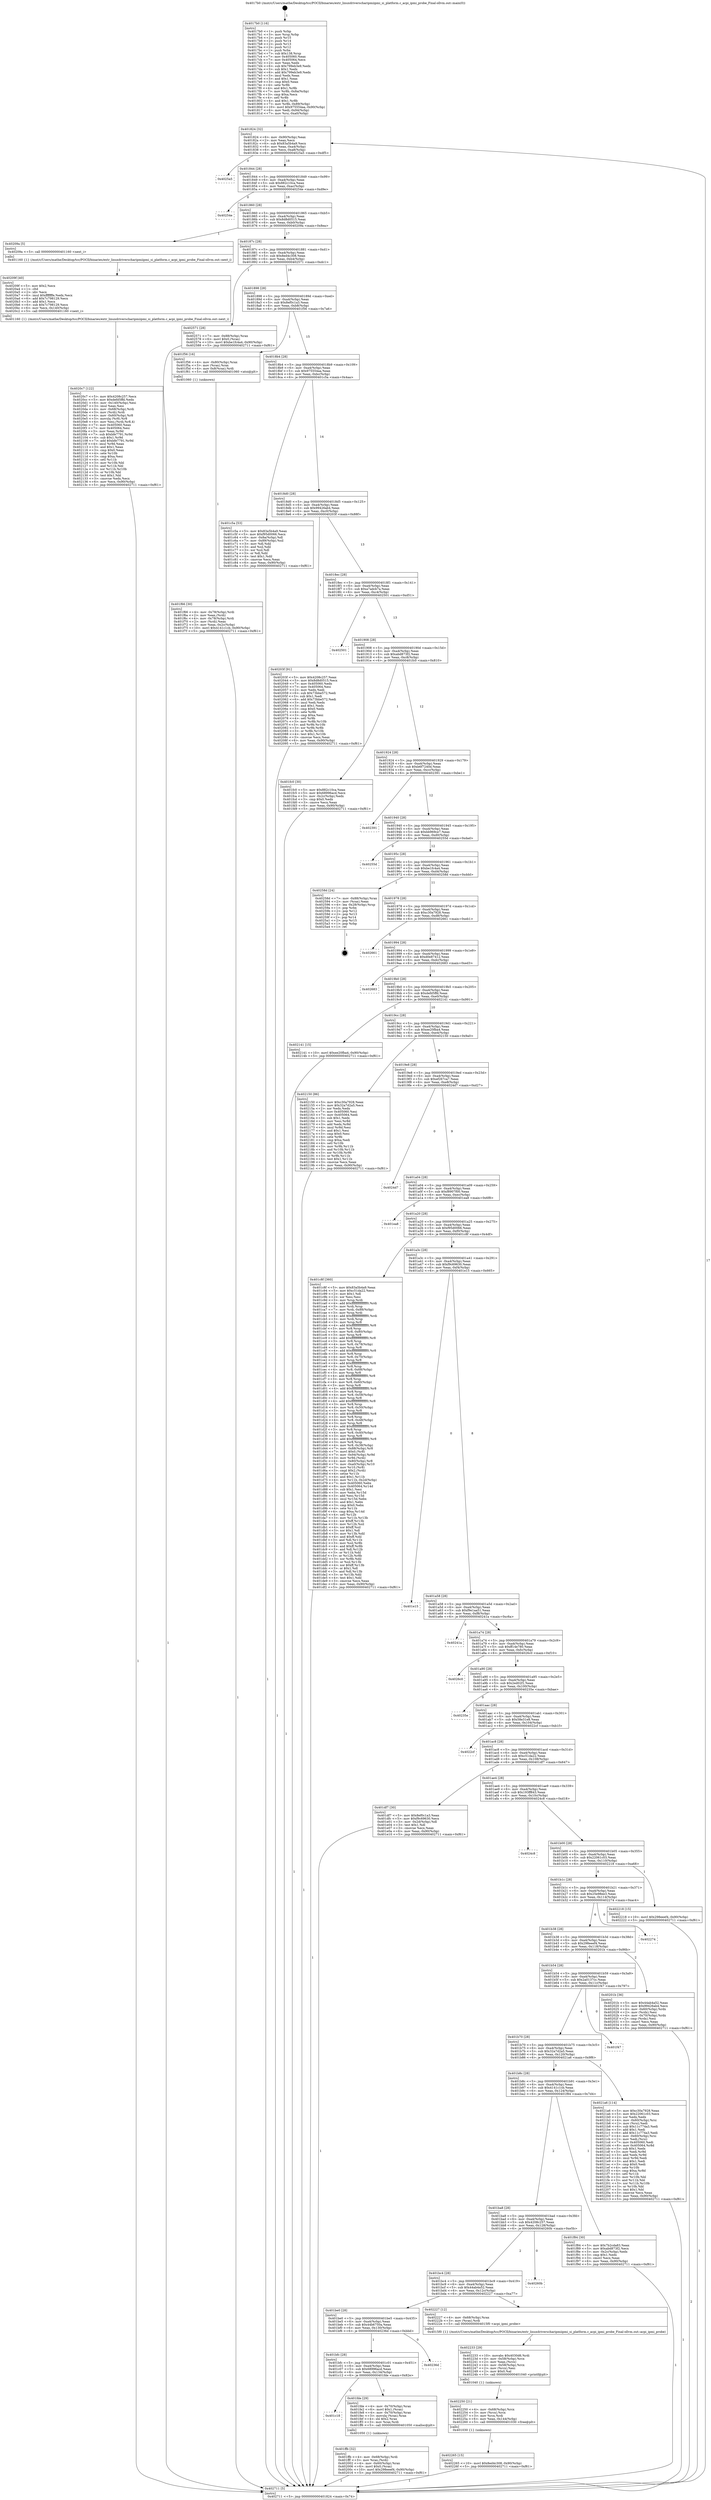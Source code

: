 digraph "0x4017b0" {
  label = "0x4017b0 (/mnt/c/Users/mathe/Desktop/tcc/POCII/binaries/extr_linuxdriverscharipmiipmi_si_platform.c_acpi_ipmi_probe_Final-ollvm.out::main(0))"
  labelloc = "t"
  node[shape=record]

  Entry [label="",width=0.3,height=0.3,shape=circle,fillcolor=black,style=filled]
  "0x401824" [label="{
     0x401824 [32]\l
     | [instrs]\l
     &nbsp;&nbsp;0x401824 \<+6\>: mov -0x90(%rbp),%eax\l
     &nbsp;&nbsp;0x40182a \<+2\>: mov %eax,%ecx\l
     &nbsp;&nbsp;0x40182c \<+6\>: sub $0x83a5b4a9,%ecx\l
     &nbsp;&nbsp;0x401832 \<+6\>: mov %eax,-0xa4(%rbp)\l
     &nbsp;&nbsp;0x401838 \<+6\>: mov %ecx,-0xa8(%rbp)\l
     &nbsp;&nbsp;0x40183e \<+6\>: je 00000000004025a5 \<main+0xdf5\>\l
  }"]
  "0x4025a5" [label="{
     0x4025a5\l
  }", style=dashed]
  "0x401844" [label="{
     0x401844 [28]\l
     | [instrs]\l
     &nbsp;&nbsp;0x401844 \<+5\>: jmp 0000000000401849 \<main+0x99\>\l
     &nbsp;&nbsp;0x401849 \<+6\>: mov -0xa4(%rbp),%eax\l
     &nbsp;&nbsp;0x40184f \<+5\>: sub $0x882c10ca,%eax\l
     &nbsp;&nbsp;0x401854 \<+6\>: mov %eax,-0xac(%rbp)\l
     &nbsp;&nbsp;0x40185a \<+6\>: je 000000000040254e \<main+0xd9e\>\l
  }"]
  Exit [label="",width=0.3,height=0.3,shape=circle,fillcolor=black,style=filled,peripheries=2]
  "0x40254e" [label="{
     0x40254e\l
  }", style=dashed]
  "0x401860" [label="{
     0x401860 [28]\l
     | [instrs]\l
     &nbsp;&nbsp;0x401860 \<+5\>: jmp 0000000000401865 \<main+0xb5\>\l
     &nbsp;&nbsp;0x401865 \<+6\>: mov -0xa4(%rbp),%eax\l
     &nbsp;&nbsp;0x40186b \<+5\>: sub $0x8d8d0515,%eax\l
     &nbsp;&nbsp;0x401870 \<+6\>: mov %eax,-0xb0(%rbp)\l
     &nbsp;&nbsp;0x401876 \<+6\>: je 000000000040209a \<main+0x8ea\>\l
  }"]
  "0x402265" [label="{
     0x402265 [15]\l
     | [instrs]\l
     &nbsp;&nbsp;0x402265 \<+10\>: movl $0x8ed4c308,-0x90(%rbp)\l
     &nbsp;&nbsp;0x40226f \<+5\>: jmp 0000000000402711 \<main+0xf61\>\l
  }"]
  "0x40209a" [label="{
     0x40209a [5]\l
     | [instrs]\l
     &nbsp;&nbsp;0x40209a \<+5\>: call 0000000000401160 \<next_i\>\l
     | [calls]\l
     &nbsp;&nbsp;0x401160 \{1\} (/mnt/c/Users/mathe/Desktop/tcc/POCII/binaries/extr_linuxdriverscharipmiipmi_si_platform.c_acpi_ipmi_probe_Final-ollvm.out::next_i)\l
  }"]
  "0x40187c" [label="{
     0x40187c [28]\l
     | [instrs]\l
     &nbsp;&nbsp;0x40187c \<+5\>: jmp 0000000000401881 \<main+0xd1\>\l
     &nbsp;&nbsp;0x401881 \<+6\>: mov -0xa4(%rbp),%eax\l
     &nbsp;&nbsp;0x401887 \<+5\>: sub $0x8ed4c308,%eax\l
     &nbsp;&nbsp;0x40188c \<+6\>: mov %eax,-0xb4(%rbp)\l
     &nbsp;&nbsp;0x401892 \<+6\>: je 0000000000402571 \<main+0xdc1\>\l
  }"]
  "0x402250" [label="{
     0x402250 [21]\l
     | [instrs]\l
     &nbsp;&nbsp;0x402250 \<+4\>: mov -0x68(%rbp),%rcx\l
     &nbsp;&nbsp;0x402254 \<+3\>: mov (%rcx),%rcx\l
     &nbsp;&nbsp;0x402257 \<+3\>: mov %rcx,%rdi\l
     &nbsp;&nbsp;0x40225a \<+6\>: mov %eax,-0x144(%rbp)\l
     &nbsp;&nbsp;0x402260 \<+5\>: call 0000000000401030 \<free@plt\>\l
     | [calls]\l
     &nbsp;&nbsp;0x401030 \{1\} (unknown)\l
  }"]
  "0x402571" [label="{
     0x402571 [28]\l
     | [instrs]\l
     &nbsp;&nbsp;0x402571 \<+7\>: mov -0x88(%rbp),%rax\l
     &nbsp;&nbsp;0x402578 \<+6\>: movl $0x0,(%rax)\l
     &nbsp;&nbsp;0x40257e \<+10\>: movl $0xbe1fc4a4,-0x90(%rbp)\l
     &nbsp;&nbsp;0x402588 \<+5\>: jmp 0000000000402711 \<main+0xf61\>\l
  }"]
  "0x401898" [label="{
     0x401898 [28]\l
     | [instrs]\l
     &nbsp;&nbsp;0x401898 \<+5\>: jmp 000000000040189d \<main+0xed\>\l
     &nbsp;&nbsp;0x40189d \<+6\>: mov -0xa4(%rbp),%eax\l
     &nbsp;&nbsp;0x4018a3 \<+5\>: sub $0x8ef0c1a3,%eax\l
     &nbsp;&nbsp;0x4018a8 \<+6\>: mov %eax,-0xb8(%rbp)\l
     &nbsp;&nbsp;0x4018ae \<+6\>: je 0000000000401f56 \<main+0x7a6\>\l
  }"]
  "0x402233" [label="{
     0x402233 [29]\l
     | [instrs]\l
     &nbsp;&nbsp;0x402233 \<+10\>: movabs $0x4030d6,%rdi\l
     &nbsp;&nbsp;0x40223d \<+4\>: mov -0x58(%rbp),%rcx\l
     &nbsp;&nbsp;0x402241 \<+2\>: mov %eax,(%rcx)\l
     &nbsp;&nbsp;0x402243 \<+4\>: mov -0x58(%rbp),%rcx\l
     &nbsp;&nbsp;0x402247 \<+2\>: mov (%rcx),%esi\l
     &nbsp;&nbsp;0x402249 \<+2\>: mov $0x0,%al\l
     &nbsp;&nbsp;0x40224b \<+5\>: call 0000000000401040 \<printf@plt\>\l
     | [calls]\l
     &nbsp;&nbsp;0x401040 \{1\} (unknown)\l
  }"]
  "0x401f56" [label="{
     0x401f56 [16]\l
     | [instrs]\l
     &nbsp;&nbsp;0x401f56 \<+4\>: mov -0x80(%rbp),%rax\l
     &nbsp;&nbsp;0x401f5a \<+3\>: mov (%rax),%rax\l
     &nbsp;&nbsp;0x401f5d \<+4\>: mov 0x8(%rax),%rdi\l
     &nbsp;&nbsp;0x401f61 \<+5\>: call 0000000000401060 \<atoi@plt\>\l
     | [calls]\l
     &nbsp;&nbsp;0x401060 \{1\} (unknown)\l
  }"]
  "0x4018b4" [label="{
     0x4018b4 [28]\l
     | [instrs]\l
     &nbsp;&nbsp;0x4018b4 \<+5\>: jmp 00000000004018b9 \<main+0x109\>\l
     &nbsp;&nbsp;0x4018b9 \<+6\>: mov -0xa4(%rbp),%eax\l
     &nbsp;&nbsp;0x4018bf \<+5\>: sub $0x975554aa,%eax\l
     &nbsp;&nbsp;0x4018c4 \<+6\>: mov %eax,-0xbc(%rbp)\l
     &nbsp;&nbsp;0x4018ca \<+6\>: je 0000000000401c5a \<main+0x4aa\>\l
  }"]
  "0x4020c7" [label="{
     0x4020c7 [122]\l
     | [instrs]\l
     &nbsp;&nbsp;0x4020c7 \<+5\>: mov $0x4208c257,%ecx\l
     &nbsp;&nbsp;0x4020cc \<+5\>: mov $0xdefd5ffd,%edx\l
     &nbsp;&nbsp;0x4020d1 \<+6\>: mov -0x140(%rbp),%esi\l
     &nbsp;&nbsp;0x4020d7 \<+3\>: imul %eax,%esi\l
     &nbsp;&nbsp;0x4020da \<+4\>: mov -0x68(%rbp),%rdi\l
     &nbsp;&nbsp;0x4020de \<+3\>: mov (%rdi),%rdi\l
     &nbsp;&nbsp;0x4020e1 \<+4\>: mov -0x60(%rbp),%r8\l
     &nbsp;&nbsp;0x4020e5 \<+3\>: movslq (%r8),%r8\l
     &nbsp;&nbsp;0x4020e8 \<+4\>: mov %esi,(%rdi,%r8,4)\l
     &nbsp;&nbsp;0x4020ec \<+7\>: mov 0x405060,%eax\l
     &nbsp;&nbsp;0x4020f3 \<+7\>: mov 0x405064,%esi\l
     &nbsp;&nbsp;0x4020fa \<+3\>: mov %eax,%r9d\l
     &nbsp;&nbsp;0x4020fd \<+7\>: sub $0xbfe7791,%r9d\l
     &nbsp;&nbsp;0x402104 \<+4\>: sub $0x1,%r9d\l
     &nbsp;&nbsp;0x402108 \<+7\>: add $0xbfe7791,%r9d\l
     &nbsp;&nbsp;0x40210f \<+4\>: imul %r9d,%eax\l
     &nbsp;&nbsp;0x402113 \<+3\>: and $0x1,%eax\l
     &nbsp;&nbsp;0x402116 \<+3\>: cmp $0x0,%eax\l
     &nbsp;&nbsp;0x402119 \<+4\>: sete %r10b\l
     &nbsp;&nbsp;0x40211d \<+3\>: cmp $0xa,%esi\l
     &nbsp;&nbsp;0x402120 \<+4\>: setl %r11b\l
     &nbsp;&nbsp;0x402124 \<+3\>: mov %r10b,%bl\l
     &nbsp;&nbsp;0x402127 \<+3\>: and %r11b,%bl\l
     &nbsp;&nbsp;0x40212a \<+3\>: xor %r11b,%r10b\l
     &nbsp;&nbsp;0x40212d \<+3\>: or %r10b,%bl\l
     &nbsp;&nbsp;0x402130 \<+3\>: test $0x1,%bl\l
     &nbsp;&nbsp;0x402133 \<+3\>: cmovne %edx,%ecx\l
     &nbsp;&nbsp;0x402136 \<+6\>: mov %ecx,-0x90(%rbp)\l
     &nbsp;&nbsp;0x40213c \<+5\>: jmp 0000000000402711 \<main+0xf61\>\l
  }"]
  "0x401c5a" [label="{
     0x401c5a [53]\l
     | [instrs]\l
     &nbsp;&nbsp;0x401c5a \<+5\>: mov $0x83a5b4a9,%eax\l
     &nbsp;&nbsp;0x401c5f \<+5\>: mov $0xf95d0066,%ecx\l
     &nbsp;&nbsp;0x401c64 \<+6\>: mov -0x8a(%rbp),%dl\l
     &nbsp;&nbsp;0x401c6a \<+7\>: mov -0x89(%rbp),%sil\l
     &nbsp;&nbsp;0x401c71 \<+3\>: mov %dl,%dil\l
     &nbsp;&nbsp;0x401c74 \<+3\>: and %sil,%dil\l
     &nbsp;&nbsp;0x401c77 \<+3\>: xor %sil,%dl\l
     &nbsp;&nbsp;0x401c7a \<+3\>: or %dl,%dil\l
     &nbsp;&nbsp;0x401c7d \<+4\>: test $0x1,%dil\l
     &nbsp;&nbsp;0x401c81 \<+3\>: cmovne %ecx,%eax\l
     &nbsp;&nbsp;0x401c84 \<+6\>: mov %eax,-0x90(%rbp)\l
     &nbsp;&nbsp;0x401c8a \<+5\>: jmp 0000000000402711 \<main+0xf61\>\l
  }"]
  "0x4018d0" [label="{
     0x4018d0 [28]\l
     | [instrs]\l
     &nbsp;&nbsp;0x4018d0 \<+5\>: jmp 00000000004018d5 \<main+0x125\>\l
     &nbsp;&nbsp;0x4018d5 \<+6\>: mov -0xa4(%rbp),%eax\l
     &nbsp;&nbsp;0x4018db \<+5\>: sub $0x99426ab4,%eax\l
     &nbsp;&nbsp;0x4018e0 \<+6\>: mov %eax,-0xc0(%rbp)\l
     &nbsp;&nbsp;0x4018e6 \<+6\>: je 000000000040203f \<main+0x88f\>\l
  }"]
  "0x402711" [label="{
     0x402711 [5]\l
     | [instrs]\l
     &nbsp;&nbsp;0x402711 \<+5\>: jmp 0000000000401824 \<main+0x74\>\l
  }"]
  "0x4017b0" [label="{
     0x4017b0 [116]\l
     | [instrs]\l
     &nbsp;&nbsp;0x4017b0 \<+1\>: push %rbp\l
     &nbsp;&nbsp;0x4017b1 \<+3\>: mov %rsp,%rbp\l
     &nbsp;&nbsp;0x4017b4 \<+2\>: push %r15\l
     &nbsp;&nbsp;0x4017b6 \<+2\>: push %r14\l
     &nbsp;&nbsp;0x4017b8 \<+2\>: push %r13\l
     &nbsp;&nbsp;0x4017ba \<+2\>: push %r12\l
     &nbsp;&nbsp;0x4017bc \<+1\>: push %rbx\l
     &nbsp;&nbsp;0x4017bd \<+7\>: sub $0x138,%rsp\l
     &nbsp;&nbsp;0x4017c4 \<+7\>: mov 0x405060,%eax\l
     &nbsp;&nbsp;0x4017cb \<+7\>: mov 0x405064,%ecx\l
     &nbsp;&nbsp;0x4017d2 \<+2\>: mov %eax,%edx\l
     &nbsp;&nbsp;0x4017d4 \<+6\>: sub $0x799eb3e9,%edx\l
     &nbsp;&nbsp;0x4017da \<+3\>: sub $0x1,%edx\l
     &nbsp;&nbsp;0x4017dd \<+6\>: add $0x799eb3e9,%edx\l
     &nbsp;&nbsp;0x4017e3 \<+3\>: imul %edx,%eax\l
     &nbsp;&nbsp;0x4017e6 \<+3\>: and $0x1,%eax\l
     &nbsp;&nbsp;0x4017e9 \<+3\>: cmp $0x0,%eax\l
     &nbsp;&nbsp;0x4017ec \<+4\>: sete %r8b\l
     &nbsp;&nbsp;0x4017f0 \<+4\>: and $0x1,%r8b\l
     &nbsp;&nbsp;0x4017f4 \<+7\>: mov %r8b,-0x8a(%rbp)\l
     &nbsp;&nbsp;0x4017fb \<+3\>: cmp $0xa,%ecx\l
     &nbsp;&nbsp;0x4017fe \<+4\>: setl %r8b\l
     &nbsp;&nbsp;0x401802 \<+4\>: and $0x1,%r8b\l
     &nbsp;&nbsp;0x401806 \<+7\>: mov %r8b,-0x89(%rbp)\l
     &nbsp;&nbsp;0x40180d \<+10\>: movl $0x975554aa,-0x90(%rbp)\l
     &nbsp;&nbsp;0x401817 \<+6\>: mov %edi,-0x94(%rbp)\l
     &nbsp;&nbsp;0x40181d \<+7\>: mov %rsi,-0xa0(%rbp)\l
  }"]
  "0x40209f" [label="{
     0x40209f [40]\l
     | [instrs]\l
     &nbsp;&nbsp;0x40209f \<+5\>: mov $0x2,%ecx\l
     &nbsp;&nbsp;0x4020a4 \<+1\>: cltd\l
     &nbsp;&nbsp;0x4020a5 \<+2\>: idiv %ecx\l
     &nbsp;&nbsp;0x4020a7 \<+6\>: imul $0xfffffffe,%edx,%ecx\l
     &nbsp;&nbsp;0x4020ad \<+6\>: add $0x7c798129,%ecx\l
     &nbsp;&nbsp;0x4020b3 \<+3\>: add $0x1,%ecx\l
     &nbsp;&nbsp;0x4020b6 \<+6\>: sub $0x7c798129,%ecx\l
     &nbsp;&nbsp;0x4020bc \<+6\>: mov %ecx,-0x140(%rbp)\l
     &nbsp;&nbsp;0x4020c2 \<+5\>: call 0000000000401160 \<next_i\>\l
     | [calls]\l
     &nbsp;&nbsp;0x401160 \{1\} (/mnt/c/Users/mathe/Desktop/tcc/POCII/binaries/extr_linuxdriverscharipmiipmi_si_platform.c_acpi_ipmi_probe_Final-ollvm.out::next_i)\l
  }"]
  "0x40203f" [label="{
     0x40203f [91]\l
     | [instrs]\l
     &nbsp;&nbsp;0x40203f \<+5\>: mov $0x4208c257,%eax\l
     &nbsp;&nbsp;0x402044 \<+5\>: mov $0x8d8d0515,%ecx\l
     &nbsp;&nbsp;0x402049 \<+7\>: mov 0x405060,%edx\l
     &nbsp;&nbsp;0x402050 \<+7\>: mov 0x405064,%esi\l
     &nbsp;&nbsp;0x402057 \<+2\>: mov %edx,%edi\l
     &nbsp;&nbsp;0x402059 \<+6\>: sub $0x73bbe572,%edi\l
     &nbsp;&nbsp;0x40205f \<+3\>: sub $0x1,%edi\l
     &nbsp;&nbsp;0x402062 \<+6\>: add $0x73bbe572,%edi\l
     &nbsp;&nbsp;0x402068 \<+3\>: imul %edi,%edx\l
     &nbsp;&nbsp;0x40206b \<+3\>: and $0x1,%edx\l
     &nbsp;&nbsp;0x40206e \<+3\>: cmp $0x0,%edx\l
     &nbsp;&nbsp;0x402071 \<+4\>: sete %r8b\l
     &nbsp;&nbsp;0x402075 \<+3\>: cmp $0xa,%esi\l
     &nbsp;&nbsp;0x402078 \<+4\>: setl %r9b\l
     &nbsp;&nbsp;0x40207c \<+3\>: mov %r8b,%r10b\l
     &nbsp;&nbsp;0x40207f \<+3\>: and %r9b,%r10b\l
     &nbsp;&nbsp;0x402082 \<+3\>: xor %r9b,%r8b\l
     &nbsp;&nbsp;0x402085 \<+3\>: or %r8b,%r10b\l
     &nbsp;&nbsp;0x402088 \<+4\>: test $0x1,%r10b\l
     &nbsp;&nbsp;0x40208c \<+3\>: cmovne %ecx,%eax\l
     &nbsp;&nbsp;0x40208f \<+6\>: mov %eax,-0x90(%rbp)\l
     &nbsp;&nbsp;0x402095 \<+5\>: jmp 0000000000402711 \<main+0xf61\>\l
  }"]
  "0x4018ec" [label="{
     0x4018ec [28]\l
     | [instrs]\l
     &nbsp;&nbsp;0x4018ec \<+5\>: jmp 00000000004018f1 \<main+0x141\>\l
     &nbsp;&nbsp;0x4018f1 \<+6\>: mov -0xa4(%rbp),%eax\l
     &nbsp;&nbsp;0x4018f7 \<+5\>: sub $0xa7adcb7a,%eax\l
     &nbsp;&nbsp;0x4018fc \<+6\>: mov %eax,-0xc4(%rbp)\l
     &nbsp;&nbsp;0x401902 \<+6\>: je 0000000000402501 \<main+0xd51\>\l
  }"]
  "0x401ffb" [label="{
     0x401ffb [32]\l
     | [instrs]\l
     &nbsp;&nbsp;0x401ffb \<+4\>: mov -0x68(%rbp),%rdi\l
     &nbsp;&nbsp;0x401fff \<+3\>: mov %rax,(%rdi)\l
     &nbsp;&nbsp;0x402002 \<+4\>: mov -0x60(%rbp),%rax\l
     &nbsp;&nbsp;0x402006 \<+6\>: movl $0x0,(%rax)\l
     &nbsp;&nbsp;0x40200c \<+10\>: movl $0x298eeef4,-0x90(%rbp)\l
     &nbsp;&nbsp;0x402016 \<+5\>: jmp 0000000000402711 \<main+0xf61\>\l
  }"]
  "0x402501" [label="{
     0x402501\l
  }", style=dashed]
  "0x401908" [label="{
     0x401908 [28]\l
     | [instrs]\l
     &nbsp;&nbsp;0x401908 \<+5\>: jmp 000000000040190d \<main+0x15d\>\l
     &nbsp;&nbsp;0x40190d \<+6\>: mov -0xa4(%rbp),%eax\l
     &nbsp;&nbsp;0x401913 \<+5\>: sub $0xabd873f2,%eax\l
     &nbsp;&nbsp;0x401918 \<+6\>: mov %eax,-0xc8(%rbp)\l
     &nbsp;&nbsp;0x40191e \<+6\>: je 0000000000401fc0 \<main+0x810\>\l
  }"]
  "0x401c18" [label="{
     0x401c18\l
  }", style=dashed]
  "0x401fc0" [label="{
     0x401fc0 [30]\l
     | [instrs]\l
     &nbsp;&nbsp;0x401fc0 \<+5\>: mov $0x882c10ca,%eax\l
     &nbsp;&nbsp;0x401fc5 \<+5\>: mov $0x68996acd,%ecx\l
     &nbsp;&nbsp;0x401fca \<+3\>: mov -0x2c(%rbp),%edx\l
     &nbsp;&nbsp;0x401fcd \<+3\>: cmp $0x0,%edx\l
     &nbsp;&nbsp;0x401fd0 \<+3\>: cmove %ecx,%eax\l
     &nbsp;&nbsp;0x401fd3 \<+6\>: mov %eax,-0x90(%rbp)\l
     &nbsp;&nbsp;0x401fd9 \<+5\>: jmp 0000000000402711 \<main+0xf61\>\l
  }"]
  "0x401924" [label="{
     0x401924 [28]\l
     | [instrs]\l
     &nbsp;&nbsp;0x401924 \<+5\>: jmp 0000000000401929 \<main+0x179\>\l
     &nbsp;&nbsp;0x401929 \<+6\>: mov -0xa4(%rbp),%eax\l
     &nbsp;&nbsp;0x40192f \<+5\>: sub $0xb6f7240d,%eax\l
     &nbsp;&nbsp;0x401934 \<+6\>: mov %eax,-0xcc(%rbp)\l
     &nbsp;&nbsp;0x40193a \<+6\>: je 0000000000402391 \<main+0xbe1\>\l
  }"]
  "0x401fde" [label="{
     0x401fde [29]\l
     | [instrs]\l
     &nbsp;&nbsp;0x401fde \<+4\>: mov -0x70(%rbp),%rax\l
     &nbsp;&nbsp;0x401fe2 \<+6\>: movl $0x1,(%rax)\l
     &nbsp;&nbsp;0x401fe8 \<+4\>: mov -0x70(%rbp),%rax\l
     &nbsp;&nbsp;0x401fec \<+3\>: movslq (%rax),%rax\l
     &nbsp;&nbsp;0x401fef \<+4\>: shl $0x2,%rax\l
     &nbsp;&nbsp;0x401ff3 \<+3\>: mov %rax,%rdi\l
     &nbsp;&nbsp;0x401ff6 \<+5\>: call 0000000000401050 \<malloc@plt\>\l
     | [calls]\l
     &nbsp;&nbsp;0x401050 \{1\} (unknown)\l
  }"]
  "0x402391" [label="{
     0x402391\l
  }", style=dashed]
  "0x401940" [label="{
     0x401940 [28]\l
     | [instrs]\l
     &nbsp;&nbsp;0x401940 \<+5\>: jmp 0000000000401945 \<main+0x195\>\l
     &nbsp;&nbsp;0x401945 \<+6\>: mov -0xa4(%rbp),%eax\l
     &nbsp;&nbsp;0x40194b \<+5\>: sub $0xbb969ce7,%eax\l
     &nbsp;&nbsp;0x401950 \<+6\>: mov %eax,-0xd0(%rbp)\l
     &nbsp;&nbsp;0x401956 \<+6\>: je 000000000040255d \<main+0xdad\>\l
  }"]
  "0x401bfc" [label="{
     0x401bfc [28]\l
     | [instrs]\l
     &nbsp;&nbsp;0x401bfc \<+5\>: jmp 0000000000401c01 \<main+0x451\>\l
     &nbsp;&nbsp;0x401c01 \<+6\>: mov -0xa4(%rbp),%eax\l
     &nbsp;&nbsp;0x401c07 \<+5\>: sub $0x68996acd,%eax\l
     &nbsp;&nbsp;0x401c0c \<+6\>: mov %eax,-0x134(%rbp)\l
     &nbsp;&nbsp;0x401c12 \<+6\>: je 0000000000401fde \<main+0x82e\>\l
  }"]
  "0x40255d" [label="{
     0x40255d\l
  }", style=dashed]
  "0x40195c" [label="{
     0x40195c [28]\l
     | [instrs]\l
     &nbsp;&nbsp;0x40195c \<+5\>: jmp 0000000000401961 \<main+0x1b1\>\l
     &nbsp;&nbsp;0x401961 \<+6\>: mov -0xa4(%rbp),%eax\l
     &nbsp;&nbsp;0x401967 \<+5\>: sub $0xbe1fc4a4,%eax\l
     &nbsp;&nbsp;0x40196c \<+6\>: mov %eax,-0xd4(%rbp)\l
     &nbsp;&nbsp;0x401972 \<+6\>: je 000000000040258d \<main+0xddd\>\l
  }"]
  "0x40236d" [label="{
     0x40236d\l
  }", style=dashed]
  "0x40258d" [label="{
     0x40258d [24]\l
     | [instrs]\l
     &nbsp;&nbsp;0x40258d \<+7\>: mov -0x88(%rbp),%rax\l
     &nbsp;&nbsp;0x402594 \<+2\>: mov (%rax),%eax\l
     &nbsp;&nbsp;0x402596 \<+4\>: lea -0x28(%rbp),%rsp\l
     &nbsp;&nbsp;0x40259a \<+1\>: pop %rbx\l
     &nbsp;&nbsp;0x40259b \<+2\>: pop %r12\l
     &nbsp;&nbsp;0x40259d \<+2\>: pop %r13\l
     &nbsp;&nbsp;0x40259f \<+2\>: pop %r14\l
     &nbsp;&nbsp;0x4025a1 \<+2\>: pop %r15\l
     &nbsp;&nbsp;0x4025a3 \<+1\>: pop %rbp\l
     &nbsp;&nbsp;0x4025a4 \<+1\>: ret\l
  }"]
  "0x401978" [label="{
     0x401978 [28]\l
     | [instrs]\l
     &nbsp;&nbsp;0x401978 \<+5\>: jmp 000000000040197d \<main+0x1cd\>\l
     &nbsp;&nbsp;0x40197d \<+6\>: mov -0xa4(%rbp),%eax\l
     &nbsp;&nbsp;0x401983 \<+5\>: sub $0xc30a7928,%eax\l
     &nbsp;&nbsp;0x401988 \<+6\>: mov %eax,-0xd8(%rbp)\l
     &nbsp;&nbsp;0x40198e \<+6\>: je 0000000000402661 \<main+0xeb1\>\l
  }"]
  "0x401be0" [label="{
     0x401be0 [28]\l
     | [instrs]\l
     &nbsp;&nbsp;0x401be0 \<+5\>: jmp 0000000000401be5 \<main+0x435\>\l
     &nbsp;&nbsp;0x401be5 \<+6\>: mov -0xa4(%rbp),%eax\l
     &nbsp;&nbsp;0x401beb \<+5\>: sub $0x44b6750a,%eax\l
     &nbsp;&nbsp;0x401bf0 \<+6\>: mov %eax,-0x130(%rbp)\l
     &nbsp;&nbsp;0x401bf6 \<+6\>: je 000000000040236d \<main+0xbbd\>\l
  }"]
  "0x402661" [label="{
     0x402661\l
  }", style=dashed]
  "0x401994" [label="{
     0x401994 [28]\l
     | [instrs]\l
     &nbsp;&nbsp;0x401994 \<+5\>: jmp 0000000000401999 \<main+0x1e9\>\l
     &nbsp;&nbsp;0x401999 \<+6\>: mov -0xa4(%rbp),%eax\l
     &nbsp;&nbsp;0x40199f \<+5\>: sub $0xd0e87412,%eax\l
     &nbsp;&nbsp;0x4019a4 \<+6\>: mov %eax,-0xdc(%rbp)\l
     &nbsp;&nbsp;0x4019aa \<+6\>: je 0000000000402683 \<main+0xed3\>\l
  }"]
  "0x402227" [label="{
     0x402227 [12]\l
     | [instrs]\l
     &nbsp;&nbsp;0x402227 \<+4\>: mov -0x68(%rbp),%rax\l
     &nbsp;&nbsp;0x40222b \<+3\>: mov (%rax),%rdi\l
     &nbsp;&nbsp;0x40222e \<+5\>: call 00000000004015f0 \<acpi_ipmi_probe\>\l
     | [calls]\l
     &nbsp;&nbsp;0x4015f0 \{1\} (/mnt/c/Users/mathe/Desktop/tcc/POCII/binaries/extr_linuxdriverscharipmiipmi_si_platform.c_acpi_ipmi_probe_Final-ollvm.out::acpi_ipmi_probe)\l
  }"]
  "0x402683" [label="{
     0x402683\l
  }", style=dashed]
  "0x4019b0" [label="{
     0x4019b0 [28]\l
     | [instrs]\l
     &nbsp;&nbsp;0x4019b0 \<+5\>: jmp 00000000004019b5 \<main+0x205\>\l
     &nbsp;&nbsp;0x4019b5 \<+6\>: mov -0xa4(%rbp),%eax\l
     &nbsp;&nbsp;0x4019bb \<+5\>: sub $0xdefd5ffd,%eax\l
     &nbsp;&nbsp;0x4019c0 \<+6\>: mov %eax,-0xe0(%rbp)\l
     &nbsp;&nbsp;0x4019c6 \<+6\>: je 0000000000402141 \<main+0x991\>\l
  }"]
  "0x401bc4" [label="{
     0x401bc4 [28]\l
     | [instrs]\l
     &nbsp;&nbsp;0x401bc4 \<+5\>: jmp 0000000000401bc9 \<main+0x419\>\l
     &nbsp;&nbsp;0x401bc9 \<+6\>: mov -0xa4(%rbp),%eax\l
     &nbsp;&nbsp;0x401bcf \<+5\>: sub $0x44ab4a52,%eax\l
     &nbsp;&nbsp;0x401bd4 \<+6\>: mov %eax,-0x12c(%rbp)\l
     &nbsp;&nbsp;0x401bda \<+6\>: je 0000000000402227 \<main+0xa77\>\l
  }"]
  "0x402141" [label="{
     0x402141 [15]\l
     | [instrs]\l
     &nbsp;&nbsp;0x402141 \<+10\>: movl $0xee20fba4,-0x90(%rbp)\l
     &nbsp;&nbsp;0x40214b \<+5\>: jmp 0000000000402711 \<main+0xf61\>\l
  }"]
  "0x4019cc" [label="{
     0x4019cc [28]\l
     | [instrs]\l
     &nbsp;&nbsp;0x4019cc \<+5\>: jmp 00000000004019d1 \<main+0x221\>\l
     &nbsp;&nbsp;0x4019d1 \<+6\>: mov -0xa4(%rbp),%eax\l
     &nbsp;&nbsp;0x4019d7 \<+5\>: sub $0xee20fba4,%eax\l
     &nbsp;&nbsp;0x4019dc \<+6\>: mov %eax,-0xe4(%rbp)\l
     &nbsp;&nbsp;0x4019e2 \<+6\>: je 0000000000402150 \<main+0x9a0\>\l
  }"]
  "0x40260b" [label="{
     0x40260b\l
  }", style=dashed]
  "0x402150" [label="{
     0x402150 [86]\l
     | [instrs]\l
     &nbsp;&nbsp;0x402150 \<+5\>: mov $0xc30a7928,%eax\l
     &nbsp;&nbsp;0x402155 \<+5\>: mov $0x32a7d2a5,%ecx\l
     &nbsp;&nbsp;0x40215a \<+2\>: xor %edx,%edx\l
     &nbsp;&nbsp;0x40215c \<+7\>: mov 0x405060,%esi\l
     &nbsp;&nbsp;0x402163 \<+7\>: mov 0x405064,%edi\l
     &nbsp;&nbsp;0x40216a \<+3\>: sub $0x1,%edx\l
     &nbsp;&nbsp;0x40216d \<+3\>: mov %esi,%r8d\l
     &nbsp;&nbsp;0x402170 \<+3\>: add %edx,%r8d\l
     &nbsp;&nbsp;0x402173 \<+4\>: imul %r8d,%esi\l
     &nbsp;&nbsp;0x402177 \<+3\>: and $0x1,%esi\l
     &nbsp;&nbsp;0x40217a \<+3\>: cmp $0x0,%esi\l
     &nbsp;&nbsp;0x40217d \<+4\>: sete %r9b\l
     &nbsp;&nbsp;0x402181 \<+3\>: cmp $0xa,%edi\l
     &nbsp;&nbsp;0x402184 \<+4\>: setl %r10b\l
     &nbsp;&nbsp;0x402188 \<+3\>: mov %r9b,%r11b\l
     &nbsp;&nbsp;0x40218b \<+3\>: and %r10b,%r11b\l
     &nbsp;&nbsp;0x40218e \<+3\>: xor %r10b,%r9b\l
     &nbsp;&nbsp;0x402191 \<+3\>: or %r9b,%r11b\l
     &nbsp;&nbsp;0x402194 \<+4\>: test $0x1,%r11b\l
     &nbsp;&nbsp;0x402198 \<+3\>: cmovne %ecx,%eax\l
     &nbsp;&nbsp;0x40219b \<+6\>: mov %eax,-0x90(%rbp)\l
     &nbsp;&nbsp;0x4021a1 \<+5\>: jmp 0000000000402711 \<main+0xf61\>\l
  }"]
  "0x4019e8" [label="{
     0x4019e8 [28]\l
     | [instrs]\l
     &nbsp;&nbsp;0x4019e8 \<+5\>: jmp 00000000004019ed \<main+0x23d\>\l
     &nbsp;&nbsp;0x4019ed \<+6\>: mov -0xa4(%rbp),%eax\l
     &nbsp;&nbsp;0x4019f3 \<+5\>: sub $0xef267ca7,%eax\l
     &nbsp;&nbsp;0x4019f8 \<+6\>: mov %eax,-0xe8(%rbp)\l
     &nbsp;&nbsp;0x4019fe \<+6\>: je 00000000004024d7 \<main+0xd27\>\l
  }"]
  "0x401ba8" [label="{
     0x401ba8 [28]\l
     | [instrs]\l
     &nbsp;&nbsp;0x401ba8 \<+5\>: jmp 0000000000401bad \<main+0x3fd\>\l
     &nbsp;&nbsp;0x401bad \<+6\>: mov -0xa4(%rbp),%eax\l
     &nbsp;&nbsp;0x401bb3 \<+5\>: sub $0x4208c257,%eax\l
     &nbsp;&nbsp;0x401bb8 \<+6\>: mov %eax,-0x128(%rbp)\l
     &nbsp;&nbsp;0x401bbe \<+6\>: je 000000000040260b \<main+0xe5b\>\l
  }"]
  "0x4024d7" [label="{
     0x4024d7\l
  }", style=dashed]
  "0x401a04" [label="{
     0x401a04 [28]\l
     | [instrs]\l
     &nbsp;&nbsp;0x401a04 \<+5\>: jmp 0000000000401a09 \<main+0x259\>\l
     &nbsp;&nbsp;0x401a09 \<+6\>: mov -0xa4(%rbp),%eax\l
     &nbsp;&nbsp;0x401a0f \<+5\>: sub $0xf8907f00,%eax\l
     &nbsp;&nbsp;0x401a14 \<+6\>: mov %eax,-0xec(%rbp)\l
     &nbsp;&nbsp;0x401a1a \<+6\>: je 0000000000401ea8 \<main+0x6f8\>\l
  }"]
  "0x401f84" [label="{
     0x401f84 [30]\l
     | [instrs]\l
     &nbsp;&nbsp;0x401f84 \<+5\>: mov $0x7b2cda83,%eax\l
     &nbsp;&nbsp;0x401f89 \<+5\>: mov $0xabd873f2,%ecx\l
     &nbsp;&nbsp;0x401f8e \<+3\>: mov -0x2c(%rbp),%edx\l
     &nbsp;&nbsp;0x401f91 \<+3\>: cmp $0x1,%edx\l
     &nbsp;&nbsp;0x401f94 \<+3\>: cmovl %ecx,%eax\l
     &nbsp;&nbsp;0x401f97 \<+6\>: mov %eax,-0x90(%rbp)\l
     &nbsp;&nbsp;0x401f9d \<+5\>: jmp 0000000000402711 \<main+0xf61\>\l
  }"]
  "0x401ea8" [label="{
     0x401ea8\l
  }", style=dashed]
  "0x401a20" [label="{
     0x401a20 [28]\l
     | [instrs]\l
     &nbsp;&nbsp;0x401a20 \<+5\>: jmp 0000000000401a25 \<main+0x275\>\l
     &nbsp;&nbsp;0x401a25 \<+6\>: mov -0xa4(%rbp),%eax\l
     &nbsp;&nbsp;0x401a2b \<+5\>: sub $0xf95d0066,%eax\l
     &nbsp;&nbsp;0x401a30 \<+6\>: mov %eax,-0xf0(%rbp)\l
     &nbsp;&nbsp;0x401a36 \<+6\>: je 0000000000401c8f \<main+0x4df\>\l
  }"]
  "0x401b8c" [label="{
     0x401b8c [28]\l
     | [instrs]\l
     &nbsp;&nbsp;0x401b8c \<+5\>: jmp 0000000000401b91 \<main+0x3e1\>\l
     &nbsp;&nbsp;0x401b91 \<+6\>: mov -0xa4(%rbp),%eax\l
     &nbsp;&nbsp;0x401b97 \<+5\>: sub $0x4141c1cb,%eax\l
     &nbsp;&nbsp;0x401b9c \<+6\>: mov %eax,-0x124(%rbp)\l
     &nbsp;&nbsp;0x401ba2 \<+6\>: je 0000000000401f84 \<main+0x7d4\>\l
  }"]
  "0x401c8f" [label="{
     0x401c8f [360]\l
     | [instrs]\l
     &nbsp;&nbsp;0x401c8f \<+5\>: mov $0x83a5b4a9,%eax\l
     &nbsp;&nbsp;0x401c94 \<+5\>: mov $0xc51da22,%ecx\l
     &nbsp;&nbsp;0x401c99 \<+2\>: mov $0x1,%dl\l
     &nbsp;&nbsp;0x401c9b \<+2\>: xor %esi,%esi\l
     &nbsp;&nbsp;0x401c9d \<+3\>: mov %rsp,%rdi\l
     &nbsp;&nbsp;0x401ca0 \<+4\>: add $0xfffffffffffffff0,%rdi\l
     &nbsp;&nbsp;0x401ca4 \<+3\>: mov %rdi,%rsp\l
     &nbsp;&nbsp;0x401ca7 \<+7\>: mov %rdi,-0x88(%rbp)\l
     &nbsp;&nbsp;0x401cae \<+3\>: mov %rsp,%rdi\l
     &nbsp;&nbsp;0x401cb1 \<+4\>: add $0xfffffffffffffff0,%rdi\l
     &nbsp;&nbsp;0x401cb5 \<+3\>: mov %rdi,%rsp\l
     &nbsp;&nbsp;0x401cb8 \<+3\>: mov %rsp,%r8\l
     &nbsp;&nbsp;0x401cbb \<+4\>: add $0xfffffffffffffff0,%r8\l
     &nbsp;&nbsp;0x401cbf \<+3\>: mov %r8,%rsp\l
     &nbsp;&nbsp;0x401cc2 \<+4\>: mov %r8,-0x80(%rbp)\l
     &nbsp;&nbsp;0x401cc6 \<+3\>: mov %rsp,%r8\l
     &nbsp;&nbsp;0x401cc9 \<+4\>: add $0xfffffffffffffff0,%r8\l
     &nbsp;&nbsp;0x401ccd \<+3\>: mov %r8,%rsp\l
     &nbsp;&nbsp;0x401cd0 \<+4\>: mov %r8,-0x78(%rbp)\l
     &nbsp;&nbsp;0x401cd4 \<+3\>: mov %rsp,%r8\l
     &nbsp;&nbsp;0x401cd7 \<+4\>: add $0xfffffffffffffff0,%r8\l
     &nbsp;&nbsp;0x401cdb \<+3\>: mov %r8,%rsp\l
     &nbsp;&nbsp;0x401cde \<+4\>: mov %r8,-0x70(%rbp)\l
     &nbsp;&nbsp;0x401ce2 \<+3\>: mov %rsp,%r8\l
     &nbsp;&nbsp;0x401ce5 \<+4\>: add $0xfffffffffffffff0,%r8\l
     &nbsp;&nbsp;0x401ce9 \<+3\>: mov %r8,%rsp\l
     &nbsp;&nbsp;0x401cec \<+4\>: mov %r8,-0x68(%rbp)\l
     &nbsp;&nbsp;0x401cf0 \<+3\>: mov %rsp,%r8\l
     &nbsp;&nbsp;0x401cf3 \<+4\>: add $0xfffffffffffffff0,%r8\l
     &nbsp;&nbsp;0x401cf7 \<+3\>: mov %r8,%rsp\l
     &nbsp;&nbsp;0x401cfa \<+4\>: mov %r8,-0x60(%rbp)\l
     &nbsp;&nbsp;0x401cfe \<+3\>: mov %rsp,%r8\l
     &nbsp;&nbsp;0x401d01 \<+4\>: add $0xfffffffffffffff0,%r8\l
     &nbsp;&nbsp;0x401d05 \<+3\>: mov %r8,%rsp\l
     &nbsp;&nbsp;0x401d08 \<+4\>: mov %r8,-0x58(%rbp)\l
     &nbsp;&nbsp;0x401d0c \<+3\>: mov %rsp,%r8\l
     &nbsp;&nbsp;0x401d0f \<+4\>: add $0xfffffffffffffff0,%r8\l
     &nbsp;&nbsp;0x401d13 \<+3\>: mov %r8,%rsp\l
     &nbsp;&nbsp;0x401d16 \<+4\>: mov %r8,-0x50(%rbp)\l
     &nbsp;&nbsp;0x401d1a \<+3\>: mov %rsp,%r8\l
     &nbsp;&nbsp;0x401d1d \<+4\>: add $0xfffffffffffffff0,%r8\l
     &nbsp;&nbsp;0x401d21 \<+3\>: mov %r8,%rsp\l
     &nbsp;&nbsp;0x401d24 \<+4\>: mov %r8,-0x48(%rbp)\l
     &nbsp;&nbsp;0x401d28 \<+3\>: mov %rsp,%r8\l
     &nbsp;&nbsp;0x401d2b \<+4\>: add $0xfffffffffffffff0,%r8\l
     &nbsp;&nbsp;0x401d2f \<+3\>: mov %r8,%rsp\l
     &nbsp;&nbsp;0x401d32 \<+4\>: mov %r8,-0x40(%rbp)\l
     &nbsp;&nbsp;0x401d36 \<+3\>: mov %rsp,%r8\l
     &nbsp;&nbsp;0x401d39 \<+4\>: add $0xfffffffffffffff0,%r8\l
     &nbsp;&nbsp;0x401d3d \<+3\>: mov %r8,%rsp\l
     &nbsp;&nbsp;0x401d40 \<+4\>: mov %r8,-0x38(%rbp)\l
     &nbsp;&nbsp;0x401d44 \<+7\>: mov -0x88(%rbp),%r8\l
     &nbsp;&nbsp;0x401d4b \<+7\>: movl $0x0,(%r8)\l
     &nbsp;&nbsp;0x401d52 \<+7\>: mov -0x94(%rbp),%r9d\l
     &nbsp;&nbsp;0x401d59 \<+3\>: mov %r9d,(%rdi)\l
     &nbsp;&nbsp;0x401d5c \<+4\>: mov -0x80(%rbp),%r8\l
     &nbsp;&nbsp;0x401d60 \<+7\>: mov -0xa0(%rbp),%r10\l
     &nbsp;&nbsp;0x401d67 \<+3\>: mov %r10,(%r8)\l
     &nbsp;&nbsp;0x401d6a \<+3\>: cmpl $0x2,(%rdi)\l
     &nbsp;&nbsp;0x401d6d \<+4\>: setne %r11b\l
     &nbsp;&nbsp;0x401d71 \<+4\>: and $0x1,%r11b\l
     &nbsp;&nbsp;0x401d75 \<+4\>: mov %r11b,-0x2d(%rbp)\l
     &nbsp;&nbsp;0x401d79 \<+7\>: mov 0x405060,%ebx\l
     &nbsp;&nbsp;0x401d80 \<+8\>: mov 0x405064,%r14d\l
     &nbsp;&nbsp;0x401d88 \<+3\>: sub $0x1,%esi\l
     &nbsp;&nbsp;0x401d8b \<+3\>: mov %ebx,%r15d\l
     &nbsp;&nbsp;0x401d8e \<+3\>: add %esi,%r15d\l
     &nbsp;&nbsp;0x401d91 \<+4\>: imul %r15d,%ebx\l
     &nbsp;&nbsp;0x401d95 \<+3\>: and $0x1,%ebx\l
     &nbsp;&nbsp;0x401d98 \<+3\>: cmp $0x0,%ebx\l
     &nbsp;&nbsp;0x401d9b \<+4\>: sete %r11b\l
     &nbsp;&nbsp;0x401d9f \<+4\>: cmp $0xa,%r14d\l
     &nbsp;&nbsp;0x401da3 \<+4\>: setl %r12b\l
     &nbsp;&nbsp;0x401da7 \<+3\>: mov %r11b,%r13b\l
     &nbsp;&nbsp;0x401daa \<+4\>: xor $0xff,%r13b\l
     &nbsp;&nbsp;0x401dae \<+3\>: mov %r12b,%sil\l
     &nbsp;&nbsp;0x401db1 \<+4\>: xor $0xff,%sil\l
     &nbsp;&nbsp;0x401db5 \<+3\>: xor $0x1,%dl\l
     &nbsp;&nbsp;0x401db8 \<+3\>: mov %r13b,%dil\l
     &nbsp;&nbsp;0x401dbb \<+4\>: and $0xff,%dil\l
     &nbsp;&nbsp;0x401dbf \<+3\>: and %dl,%r11b\l
     &nbsp;&nbsp;0x401dc2 \<+3\>: mov %sil,%r8b\l
     &nbsp;&nbsp;0x401dc5 \<+4\>: and $0xff,%r8b\l
     &nbsp;&nbsp;0x401dc9 \<+3\>: and %dl,%r12b\l
     &nbsp;&nbsp;0x401dcc \<+3\>: or %r11b,%dil\l
     &nbsp;&nbsp;0x401dcf \<+3\>: or %r12b,%r8b\l
     &nbsp;&nbsp;0x401dd2 \<+3\>: xor %r8b,%dil\l
     &nbsp;&nbsp;0x401dd5 \<+3\>: or %sil,%r13b\l
     &nbsp;&nbsp;0x401dd8 \<+4\>: xor $0xff,%r13b\l
     &nbsp;&nbsp;0x401ddc \<+3\>: or $0x1,%dl\l
     &nbsp;&nbsp;0x401ddf \<+3\>: and %dl,%r13b\l
     &nbsp;&nbsp;0x401de2 \<+3\>: or %r13b,%dil\l
     &nbsp;&nbsp;0x401de5 \<+4\>: test $0x1,%dil\l
     &nbsp;&nbsp;0x401de9 \<+3\>: cmovne %ecx,%eax\l
     &nbsp;&nbsp;0x401dec \<+6\>: mov %eax,-0x90(%rbp)\l
     &nbsp;&nbsp;0x401df2 \<+5\>: jmp 0000000000402711 \<main+0xf61\>\l
  }"]
  "0x401a3c" [label="{
     0x401a3c [28]\l
     | [instrs]\l
     &nbsp;&nbsp;0x401a3c \<+5\>: jmp 0000000000401a41 \<main+0x291\>\l
     &nbsp;&nbsp;0x401a41 \<+6\>: mov -0xa4(%rbp),%eax\l
     &nbsp;&nbsp;0x401a47 \<+5\>: sub $0xf9c69630,%eax\l
     &nbsp;&nbsp;0x401a4c \<+6\>: mov %eax,-0xf4(%rbp)\l
     &nbsp;&nbsp;0x401a52 \<+6\>: je 0000000000401e15 \<main+0x665\>\l
  }"]
  "0x4021a6" [label="{
     0x4021a6 [114]\l
     | [instrs]\l
     &nbsp;&nbsp;0x4021a6 \<+5\>: mov $0xc30a7928,%eax\l
     &nbsp;&nbsp;0x4021ab \<+5\>: mov $0x22061c03,%ecx\l
     &nbsp;&nbsp;0x4021b0 \<+2\>: xor %edx,%edx\l
     &nbsp;&nbsp;0x4021b2 \<+4\>: mov -0x60(%rbp),%rsi\l
     &nbsp;&nbsp;0x4021b6 \<+2\>: mov (%rsi),%edi\l
     &nbsp;&nbsp;0x4021b8 \<+6\>: sub $0x11c774a3,%edi\l
     &nbsp;&nbsp;0x4021be \<+3\>: add $0x1,%edi\l
     &nbsp;&nbsp;0x4021c1 \<+6\>: add $0x11c774a3,%edi\l
     &nbsp;&nbsp;0x4021c7 \<+4\>: mov -0x60(%rbp),%rsi\l
     &nbsp;&nbsp;0x4021cb \<+2\>: mov %edi,(%rsi)\l
     &nbsp;&nbsp;0x4021cd \<+7\>: mov 0x405060,%edi\l
     &nbsp;&nbsp;0x4021d4 \<+8\>: mov 0x405064,%r8d\l
     &nbsp;&nbsp;0x4021dc \<+3\>: sub $0x1,%edx\l
     &nbsp;&nbsp;0x4021df \<+3\>: mov %edi,%r9d\l
     &nbsp;&nbsp;0x4021e2 \<+3\>: add %edx,%r9d\l
     &nbsp;&nbsp;0x4021e5 \<+4\>: imul %r9d,%edi\l
     &nbsp;&nbsp;0x4021e9 \<+3\>: and $0x1,%edi\l
     &nbsp;&nbsp;0x4021ec \<+3\>: cmp $0x0,%edi\l
     &nbsp;&nbsp;0x4021ef \<+4\>: sete %r10b\l
     &nbsp;&nbsp;0x4021f3 \<+4\>: cmp $0xa,%r8d\l
     &nbsp;&nbsp;0x4021f7 \<+4\>: setl %r11b\l
     &nbsp;&nbsp;0x4021fb \<+3\>: mov %r10b,%bl\l
     &nbsp;&nbsp;0x4021fe \<+3\>: and %r11b,%bl\l
     &nbsp;&nbsp;0x402201 \<+3\>: xor %r11b,%r10b\l
     &nbsp;&nbsp;0x402204 \<+3\>: or %r10b,%bl\l
     &nbsp;&nbsp;0x402207 \<+3\>: test $0x1,%bl\l
     &nbsp;&nbsp;0x40220a \<+3\>: cmovne %ecx,%eax\l
     &nbsp;&nbsp;0x40220d \<+6\>: mov %eax,-0x90(%rbp)\l
     &nbsp;&nbsp;0x402213 \<+5\>: jmp 0000000000402711 \<main+0xf61\>\l
  }"]
  "0x401b70" [label="{
     0x401b70 [28]\l
     | [instrs]\l
     &nbsp;&nbsp;0x401b70 \<+5\>: jmp 0000000000401b75 \<main+0x3c5\>\l
     &nbsp;&nbsp;0x401b75 \<+6\>: mov -0xa4(%rbp),%eax\l
     &nbsp;&nbsp;0x401b7b \<+5\>: sub $0x32a7d2a5,%eax\l
     &nbsp;&nbsp;0x401b80 \<+6\>: mov %eax,-0x120(%rbp)\l
     &nbsp;&nbsp;0x401b86 \<+6\>: je 00000000004021a6 \<main+0x9f6\>\l
  }"]
  "0x401e15" [label="{
     0x401e15\l
  }", style=dashed]
  "0x401a58" [label="{
     0x401a58 [28]\l
     | [instrs]\l
     &nbsp;&nbsp;0x401a58 \<+5\>: jmp 0000000000401a5d \<main+0x2ad\>\l
     &nbsp;&nbsp;0x401a5d \<+6\>: mov -0xa4(%rbp),%eax\l
     &nbsp;&nbsp;0x401a63 \<+5\>: sub $0xf9e1aa51,%eax\l
     &nbsp;&nbsp;0x401a68 \<+6\>: mov %eax,-0xf8(%rbp)\l
     &nbsp;&nbsp;0x401a6e \<+6\>: je 000000000040241a \<main+0xc6a\>\l
  }"]
  "0x401f47" [label="{
     0x401f47\l
  }", style=dashed]
  "0x40241a" [label="{
     0x40241a\l
  }", style=dashed]
  "0x401a74" [label="{
     0x401a74 [28]\l
     | [instrs]\l
     &nbsp;&nbsp;0x401a74 \<+5\>: jmp 0000000000401a79 \<main+0x2c9\>\l
     &nbsp;&nbsp;0x401a79 \<+6\>: mov -0xa4(%rbp),%eax\l
     &nbsp;&nbsp;0x401a7f \<+5\>: sub $0xff14e780,%eax\l
     &nbsp;&nbsp;0x401a84 \<+6\>: mov %eax,-0xfc(%rbp)\l
     &nbsp;&nbsp;0x401a8a \<+6\>: je 00000000004026c0 \<main+0xf10\>\l
  }"]
  "0x401b54" [label="{
     0x401b54 [28]\l
     | [instrs]\l
     &nbsp;&nbsp;0x401b54 \<+5\>: jmp 0000000000401b59 \<main+0x3a9\>\l
     &nbsp;&nbsp;0x401b59 \<+6\>: mov -0xa4(%rbp),%eax\l
     &nbsp;&nbsp;0x401b5f \<+5\>: sub $0x2a0137cc,%eax\l
     &nbsp;&nbsp;0x401b64 \<+6\>: mov %eax,-0x11c(%rbp)\l
     &nbsp;&nbsp;0x401b6a \<+6\>: je 0000000000401f47 \<main+0x797\>\l
  }"]
  "0x4026c0" [label="{
     0x4026c0\l
  }", style=dashed]
  "0x401a90" [label="{
     0x401a90 [28]\l
     | [instrs]\l
     &nbsp;&nbsp;0x401a90 \<+5\>: jmp 0000000000401a95 \<main+0x2e5\>\l
     &nbsp;&nbsp;0x401a95 \<+6\>: mov -0xa4(%rbp),%eax\l
     &nbsp;&nbsp;0x401a9b \<+5\>: sub $0x2ed02f1,%eax\l
     &nbsp;&nbsp;0x401aa0 \<+6\>: mov %eax,-0x100(%rbp)\l
     &nbsp;&nbsp;0x401aa6 \<+6\>: je 000000000040235e \<main+0xbae\>\l
  }"]
  "0x40201b" [label="{
     0x40201b [36]\l
     | [instrs]\l
     &nbsp;&nbsp;0x40201b \<+5\>: mov $0x44ab4a52,%eax\l
     &nbsp;&nbsp;0x402020 \<+5\>: mov $0x99426ab4,%ecx\l
     &nbsp;&nbsp;0x402025 \<+4\>: mov -0x60(%rbp),%rdx\l
     &nbsp;&nbsp;0x402029 \<+2\>: mov (%rdx),%esi\l
     &nbsp;&nbsp;0x40202b \<+4\>: mov -0x70(%rbp),%rdx\l
     &nbsp;&nbsp;0x40202f \<+2\>: cmp (%rdx),%esi\l
     &nbsp;&nbsp;0x402031 \<+3\>: cmovl %ecx,%eax\l
     &nbsp;&nbsp;0x402034 \<+6\>: mov %eax,-0x90(%rbp)\l
     &nbsp;&nbsp;0x40203a \<+5\>: jmp 0000000000402711 \<main+0xf61\>\l
  }"]
  "0x40235e" [label="{
     0x40235e\l
  }", style=dashed]
  "0x401aac" [label="{
     0x401aac [28]\l
     | [instrs]\l
     &nbsp;&nbsp;0x401aac \<+5\>: jmp 0000000000401ab1 \<main+0x301\>\l
     &nbsp;&nbsp;0x401ab1 \<+6\>: mov -0xa4(%rbp),%eax\l
     &nbsp;&nbsp;0x401ab7 \<+5\>: sub $0x58e31e8,%eax\l
     &nbsp;&nbsp;0x401abc \<+6\>: mov %eax,-0x104(%rbp)\l
     &nbsp;&nbsp;0x401ac2 \<+6\>: je 00000000004022cf \<main+0xb1f\>\l
  }"]
  "0x401b38" [label="{
     0x401b38 [28]\l
     | [instrs]\l
     &nbsp;&nbsp;0x401b38 \<+5\>: jmp 0000000000401b3d \<main+0x38d\>\l
     &nbsp;&nbsp;0x401b3d \<+6\>: mov -0xa4(%rbp),%eax\l
     &nbsp;&nbsp;0x401b43 \<+5\>: sub $0x298eeef4,%eax\l
     &nbsp;&nbsp;0x401b48 \<+6\>: mov %eax,-0x118(%rbp)\l
     &nbsp;&nbsp;0x401b4e \<+6\>: je 000000000040201b \<main+0x86b\>\l
  }"]
  "0x4022cf" [label="{
     0x4022cf\l
  }", style=dashed]
  "0x401ac8" [label="{
     0x401ac8 [28]\l
     | [instrs]\l
     &nbsp;&nbsp;0x401ac8 \<+5\>: jmp 0000000000401acd \<main+0x31d\>\l
     &nbsp;&nbsp;0x401acd \<+6\>: mov -0xa4(%rbp),%eax\l
     &nbsp;&nbsp;0x401ad3 \<+5\>: sub $0xc51da22,%eax\l
     &nbsp;&nbsp;0x401ad8 \<+6\>: mov %eax,-0x108(%rbp)\l
     &nbsp;&nbsp;0x401ade \<+6\>: je 0000000000401df7 \<main+0x647\>\l
  }"]
  "0x402274" [label="{
     0x402274\l
  }", style=dashed]
  "0x401df7" [label="{
     0x401df7 [30]\l
     | [instrs]\l
     &nbsp;&nbsp;0x401df7 \<+5\>: mov $0x8ef0c1a3,%eax\l
     &nbsp;&nbsp;0x401dfc \<+5\>: mov $0xf9c69630,%ecx\l
     &nbsp;&nbsp;0x401e01 \<+3\>: mov -0x2d(%rbp),%dl\l
     &nbsp;&nbsp;0x401e04 \<+3\>: test $0x1,%dl\l
     &nbsp;&nbsp;0x401e07 \<+3\>: cmovne %ecx,%eax\l
     &nbsp;&nbsp;0x401e0a \<+6\>: mov %eax,-0x90(%rbp)\l
     &nbsp;&nbsp;0x401e10 \<+5\>: jmp 0000000000402711 \<main+0xf61\>\l
  }"]
  "0x401ae4" [label="{
     0x401ae4 [28]\l
     | [instrs]\l
     &nbsp;&nbsp;0x401ae4 \<+5\>: jmp 0000000000401ae9 \<main+0x339\>\l
     &nbsp;&nbsp;0x401ae9 \<+6\>: mov -0xa4(%rbp),%eax\l
     &nbsp;&nbsp;0x401aef \<+5\>: sub $0x193ff843,%eax\l
     &nbsp;&nbsp;0x401af4 \<+6\>: mov %eax,-0x10c(%rbp)\l
     &nbsp;&nbsp;0x401afa \<+6\>: je 00000000004024c8 \<main+0xd18\>\l
  }"]
  "0x401f66" [label="{
     0x401f66 [30]\l
     | [instrs]\l
     &nbsp;&nbsp;0x401f66 \<+4\>: mov -0x78(%rbp),%rdi\l
     &nbsp;&nbsp;0x401f6a \<+2\>: mov %eax,(%rdi)\l
     &nbsp;&nbsp;0x401f6c \<+4\>: mov -0x78(%rbp),%rdi\l
     &nbsp;&nbsp;0x401f70 \<+2\>: mov (%rdi),%eax\l
     &nbsp;&nbsp;0x401f72 \<+3\>: mov %eax,-0x2c(%rbp)\l
     &nbsp;&nbsp;0x401f75 \<+10\>: movl $0x4141c1cb,-0x90(%rbp)\l
     &nbsp;&nbsp;0x401f7f \<+5\>: jmp 0000000000402711 \<main+0xf61\>\l
  }"]
  "0x401b1c" [label="{
     0x401b1c [28]\l
     | [instrs]\l
     &nbsp;&nbsp;0x401b1c \<+5\>: jmp 0000000000401b21 \<main+0x371\>\l
     &nbsp;&nbsp;0x401b21 \<+6\>: mov -0xa4(%rbp),%eax\l
     &nbsp;&nbsp;0x401b27 \<+5\>: sub $0x25e98ee3,%eax\l
     &nbsp;&nbsp;0x401b2c \<+6\>: mov %eax,-0x114(%rbp)\l
     &nbsp;&nbsp;0x401b32 \<+6\>: je 0000000000402274 \<main+0xac4\>\l
  }"]
  "0x4024c8" [label="{
     0x4024c8\l
  }", style=dashed]
  "0x401b00" [label="{
     0x401b00 [28]\l
     | [instrs]\l
     &nbsp;&nbsp;0x401b00 \<+5\>: jmp 0000000000401b05 \<main+0x355\>\l
     &nbsp;&nbsp;0x401b05 \<+6\>: mov -0xa4(%rbp),%eax\l
     &nbsp;&nbsp;0x401b0b \<+5\>: sub $0x22061c03,%eax\l
     &nbsp;&nbsp;0x401b10 \<+6\>: mov %eax,-0x110(%rbp)\l
     &nbsp;&nbsp;0x401b16 \<+6\>: je 0000000000402218 \<main+0xa68\>\l
  }"]
  "0x402218" [label="{
     0x402218 [15]\l
     | [instrs]\l
     &nbsp;&nbsp;0x402218 \<+10\>: movl $0x298eeef4,-0x90(%rbp)\l
     &nbsp;&nbsp;0x402222 \<+5\>: jmp 0000000000402711 \<main+0xf61\>\l
  }"]
  Entry -> "0x4017b0" [label=" 1"]
  "0x401824" -> "0x4025a5" [label=" 0"]
  "0x401824" -> "0x401844" [label=" 18"]
  "0x40258d" -> Exit [label=" 1"]
  "0x401844" -> "0x40254e" [label=" 0"]
  "0x401844" -> "0x401860" [label=" 18"]
  "0x402571" -> "0x402711" [label=" 1"]
  "0x401860" -> "0x40209a" [label=" 1"]
  "0x401860" -> "0x40187c" [label=" 17"]
  "0x402265" -> "0x402711" [label=" 1"]
  "0x40187c" -> "0x402571" [label=" 1"]
  "0x40187c" -> "0x401898" [label=" 16"]
  "0x402250" -> "0x402265" [label=" 1"]
  "0x401898" -> "0x401f56" [label=" 1"]
  "0x401898" -> "0x4018b4" [label=" 15"]
  "0x402233" -> "0x402250" [label=" 1"]
  "0x4018b4" -> "0x401c5a" [label=" 1"]
  "0x4018b4" -> "0x4018d0" [label=" 14"]
  "0x401c5a" -> "0x402711" [label=" 1"]
  "0x4017b0" -> "0x401824" [label=" 1"]
  "0x402711" -> "0x401824" [label=" 17"]
  "0x402227" -> "0x402233" [label=" 1"]
  "0x4018d0" -> "0x40203f" [label=" 1"]
  "0x4018d0" -> "0x4018ec" [label=" 13"]
  "0x402218" -> "0x402711" [label=" 1"]
  "0x4018ec" -> "0x402501" [label=" 0"]
  "0x4018ec" -> "0x401908" [label=" 13"]
  "0x4021a6" -> "0x402711" [label=" 1"]
  "0x401908" -> "0x401fc0" [label=" 1"]
  "0x401908" -> "0x401924" [label=" 12"]
  "0x402150" -> "0x402711" [label=" 1"]
  "0x401924" -> "0x402391" [label=" 0"]
  "0x401924" -> "0x401940" [label=" 12"]
  "0x402141" -> "0x402711" [label=" 1"]
  "0x401940" -> "0x40255d" [label=" 0"]
  "0x401940" -> "0x40195c" [label=" 12"]
  "0x40209f" -> "0x4020c7" [label=" 1"]
  "0x40195c" -> "0x40258d" [label=" 1"]
  "0x40195c" -> "0x401978" [label=" 11"]
  "0x40209a" -> "0x40209f" [label=" 1"]
  "0x401978" -> "0x402661" [label=" 0"]
  "0x401978" -> "0x401994" [label=" 11"]
  "0x40201b" -> "0x402711" [label=" 2"]
  "0x401994" -> "0x402683" [label=" 0"]
  "0x401994" -> "0x4019b0" [label=" 11"]
  "0x401ffb" -> "0x402711" [label=" 1"]
  "0x4019b0" -> "0x402141" [label=" 1"]
  "0x4019b0" -> "0x4019cc" [label=" 10"]
  "0x401bfc" -> "0x401c18" [label=" 0"]
  "0x4019cc" -> "0x402150" [label=" 1"]
  "0x4019cc" -> "0x4019e8" [label=" 9"]
  "0x401bfc" -> "0x401fde" [label=" 1"]
  "0x4019e8" -> "0x4024d7" [label=" 0"]
  "0x4019e8" -> "0x401a04" [label=" 9"]
  "0x401be0" -> "0x401bfc" [label=" 1"]
  "0x401a04" -> "0x401ea8" [label=" 0"]
  "0x401a04" -> "0x401a20" [label=" 9"]
  "0x401be0" -> "0x40236d" [label=" 0"]
  "0x401a20" -> "0x401c8f" [label=" 1"]
  "0x401a20" -> "0x401a3c" [label=" 8"]
  "0x401bc4" -> "0x401be0" [label=" 1"]
  "0x401c8f" -> "0x402711" [label=" 1"]
  "0x401bc4" -> "0x402227" [label=" 1"]
  "0x401a3c" -> "0x401e15" [label=" 0"]
  "0x401a3c" -> "0x401a58" [label=" 8"]
  "0x401ba8" -> "0x401bc4" [label=" 2"]
  "0x401a58" -> "0x40241a" [label=" 0"]
  "0x401a58" -> "0x401a74" [label=" 8"]
  "0x401ba8" -> "0x40260b" [label=" 0"]
  "0x401a74" -> "0x4026c0" [label=" 0"]
  "0x401a74" -> "0x401a90" [label=" 8"]
  "0x401fc0" -> "0x402711" [label=" 1"]
  "0x401a90" -> "0x40235e" [label=" 0"]
  "0x401a90" -> "0x401aac" [label=" 8"]
  "0x401f84" -> "0x402711" [label=" 1"]
  "0x401aac" -> "0x4022cf" [label=" 0"]
  "0x401aac" -> "0x401ac8" [label=" 8"]
  "0x401b8c" -> "0x401f84" [label=" 1"]
  "0x401ac8" -> "0x401df7" [label=" 1"]
  "0x401ac8" -> "0x401ae4" [label=" 7"]
  "0x401df7" -> "0x402711" [label=" 1"]
  "0x401f56" -> "0x401f66" [label=" 1"]
  "0x401f66" -> "0x402711" [label=" 1"]
  "0x40203f" -> "0x402711" [label=" 1"]
  "0x401ae4" -> "0x4024c8" [label=" 0"]
  "0x401ae4" -> "0x401b00" [label=" 7"]
  "0x401b70" -> "0x4021a6" [label=" 1"]
  "0x401b00" -> "0x402218" [label=" 1"]
  "0x401b00" -> "0x401b1c" [label=" 6"]
  "0x401b70" -> "0x401b8c" [label=" 3"]
  "0x401b1c" -> "0x402274" [label=" 0"]
  "0x401b1c" -> "0x401b38" [label=" 6"]
  "0x401b8c" -> "0x401ba8" [label=" 2"]
  "0x401b38" -> "0x40201b" [label=" 2"]
  "0x401b38" -> "0x401b54" [label=" 4"]
  "0x4020c7" -> "0x402711" [label=" 1"]
  "0x401b54" -> "0x401f47" [label=" 0"]
  "0x401b54" -> "0x401b70" [label=" 4"]
  "0x401fde" -> "0x401ffb" [label=" 1"]
}

